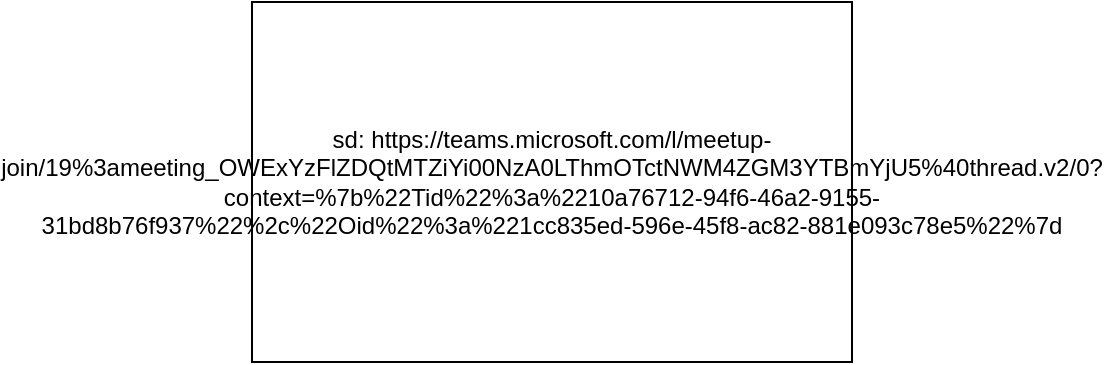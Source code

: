 <mxfile version="27.0.2">
  <diagram name="Página-1" id="LPzA1EdKOrGCX12UJips">
    <mxGraphModel dx="1426" dy="785" grid="1" gridSize="10" guides="1" tooltips="1" connect="1" arrows="1" fold="1" page="1" pageScale="1" pageWidth="827" pageHeight="1169" math="0" shadow="0">
      <root>
        <mxCell id="0" />
        <mxCell id="1" parent="0" />
        <mxCell id="PLq7bLbhNVtnZE1cqoIw-1" value="sd:&amp;nbsp;https://teams.microsoft.com/l/meetup-join/19%3ameeting_OWExYzFlZDQtMTZiYi00NzA0LThmOTctNWM4ZGM3YTBmYjU5%40thread.v2/0?context=%7b%22Tid%22%3a%2210a76712-94f6-46a2-9155-31bd8b76f937%22%2c%22Oid%22%3a%221cc835ed-596e-45f8-ac82-881e093c78e5%22%7d" style="rounded=0;whiteSpace=wrap;html=1;" parent="1" vertex="1">
          <mxGeometry x="170" y="100" width="300" height="180" as="geometry" />
        </mxCell>
      </root>
    </mxGraphModel>
  </diagram>
</mxfile>
